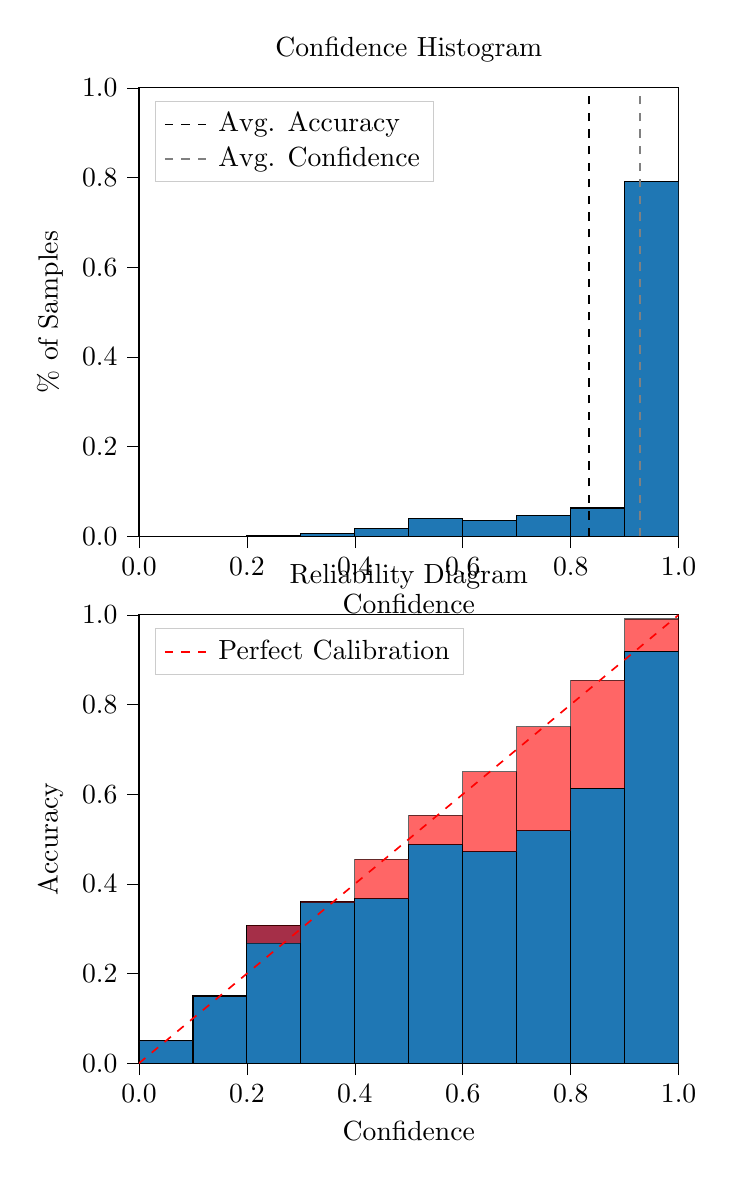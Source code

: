 % This file was created by tikzplotlib v0.9.8.
\begin{tikzpicture}

\definecolor{color0}{rgb}{0.122,0.467,0.706}

\begin{groupplot}[group style={group size=1 by 2}]
\nextgroupplot[
legend cell align={left},
legend style={
  fill opacity=0.8,
  draw opacity=1,
  text opacity=1,
  at={(0.03,0.97)},
  anchor=north west,
  draw=white!80!black
},
tick align=outside,
tick pos=left,
title={Confidence Histogram},
x grid style={white!69.02!black},
xlabel={Confidence},
xmin=0, xmax=1,
xtick style={color=black},
xtick={0,0.2,0.4,0.6,0.8,1},
xticklabels={0.0,0.2,0.4,0.6,0.8,1.0},
y grid style={white!69.02!black},
ylabel={\% of Samples},
ymin=0, ymax=1,
ytick style={color=black},
ytick={0,0.2,0.4,0.6,0.8,1},
yticklabels={0.0,0.2,0.4,0.6,0.8,1.0}
]
\draw[draw=black,fill=color0] (axis cs:-6.939e-18,0) rectangle (axis cs:0.1,0);
\draw[draw=black,fill=color0] (axis cs:0.1,0) rectangle (axis cs:0.2,0);
\draw[draw=black,fill=color0] (axis cs:0.2,0) rectangle (axis cs:0.3,0.001);
\draw[draw=black,fill=color0] (axis cs:0.3,0) rectangle (axis cs:0.4,0.006);
\draw[draw=black,fill=color0] (axis cs:0.4,0) rectangle (axis cs:0.5,0.017);
\draw[draw=black,fill=color0] (axis cs:0.5,0) rectangle (axis cs:0.6,0.039);
\draw[draw=black,fill=color0] (axis cs:0.6,0) rectangle (axis cs:0.7,0.035);
\draw[draw=black,fill=color0] (axis cs:0.7,0) rectangle (axis cs:0.8,0.047);
\draw[draw=black,fill=color0] (axis cs:0.8,0) rectangle (axis cs:0.9,0.063);
\draw[draw=black,fill=color0] (axis cs:0.9,0) rectangle (axis cs:1,0.791);
\addplot [semithick, black, dashed]
table {%
0.834 0
0.834 1
};
\addlegendentry{Avg. Accuracy}
\addplot [semithick, white!50.196!black, dashed]
table {%
0.928 0
0.928 1
};
\addlegendentry{Avg. Confidence}

\nextgroupplot[
legend cell align={left},
legend style={
  fill opacity=0.8,
  draw opacity=1,
  text opacity=1,
  at={(0.03,0.97)},
  anchor=north west,
  draw=white!80!black
},
tick align=outside,
tick pos=left,
title={Reliability Diagram},
x grid style={white!69.02!black},
xlabel={Confidence},
xmin=0, xmax=1,
xtick style={color=black},
xtick={0,0.2,0.4,0.6,0.8,1},
xticklabels={0.0,0.2,0.4,0.6,0.8,1.0},
y grid style={white!69.02!black},
ylabel={Accuracy},
ymin=0, ymax=1,
ytick style={color=black},
ytick={0,0.2,0.4,0.6,0.8,1},
yticklabels={0.0,0.2,0.4,0.6,0.8,1.0}
]
\draw[draw=black,fill=color0] (axis cs:-6.939e-18,0) rectangle (axis cs:0.1,0.05);
\draw[draw=black,fill=color0] (axis cs:0.1,0) rectangle (axis cs:0.2,0.15);
\draw[draw=black,fill=color0] (axis cs:0.2,0) rectangle (axis cs:0.3,0.308);
\draw[draw=black,fill=color0] (axis cs:0.3,0) rectangle (axis cs:0.4,0.361);
\draw[draw=black,fill=color0] (axis cs:0.4,0) rectangle (axis cs:0.5,0.367);
\draw[draw=black,fill=color0] (axis cs:0.5,0) rectangle (axis cs:0.6,0.487);
\draw[draw=black,fill=color0] (axis cs:0.6,0) rectangle (axis cs:0.7,0.472);
\draw[draw=black,fill=color0] (axis cs:0.7,0) rectangle (axis cs:0.8,0.519);
\draw[draw=black,fill=color0] (axis cs:0.8,0) rectangle (axis cs:0.9,0.613);
\draw[draw=black,fill=color0] (axis cs:0.9,0) rectangle (axis cs:1,0.919);
\draw[draw=black,fill=red,opacity=0.6] (axis cs:-6.939e-18,0.05) rectangle (axis cs:0.1,0.05);
\draw[draw=black,fill=red,opacity=0.6] (axis cs:0.1,0.15) rectangle (axis cs:0.2,0.15);
\draw[draw=black,fill=red,opacity=0.6] (axis cs:0.2,0.308) rectangle (axis cs:0.3,0.268);
\draw[draw=black,fill=red,opacity=0.6] (axis cs:0.3,0.361) rectangle (axis cs:0.4,0.358);
\draw[draw=black,fill=red,opacity=0.6] (axis cs:0.4,0.367) rectangle (axis cs:0.5,0.455);
\draw[draw=black,fill=red,opacity=0.6] (axis cs:0.5,0.487) rectangle (axis cs:0.6,0.553);
\draw[draw=black,fill=red,opacity=0.6] (axis cs:0.6,0.472) rectangle (axis cs:0.7,0.65);
\draw[draw=black,fill=red,opacity=0.6] (axis cs:0.7,0.519) rectangle (axis cs:0.8,0.751);
\draw[draw=black,fill=red,opacity=0.6] (axis cs:0.8,0.613) rectangle (axis cs:0.9,0.854);
\draw[draw=black,fill=red,opacity=0.6] (axis cs:0.9,0.919) rectangle (axis cs:1,0.991);
\addplot [semithick, red, dashed]
table {%
0 0
1 1
};
\addlegendentry{Perfect Calibration}
\end{groupplot}

\end{tikzpicture}
